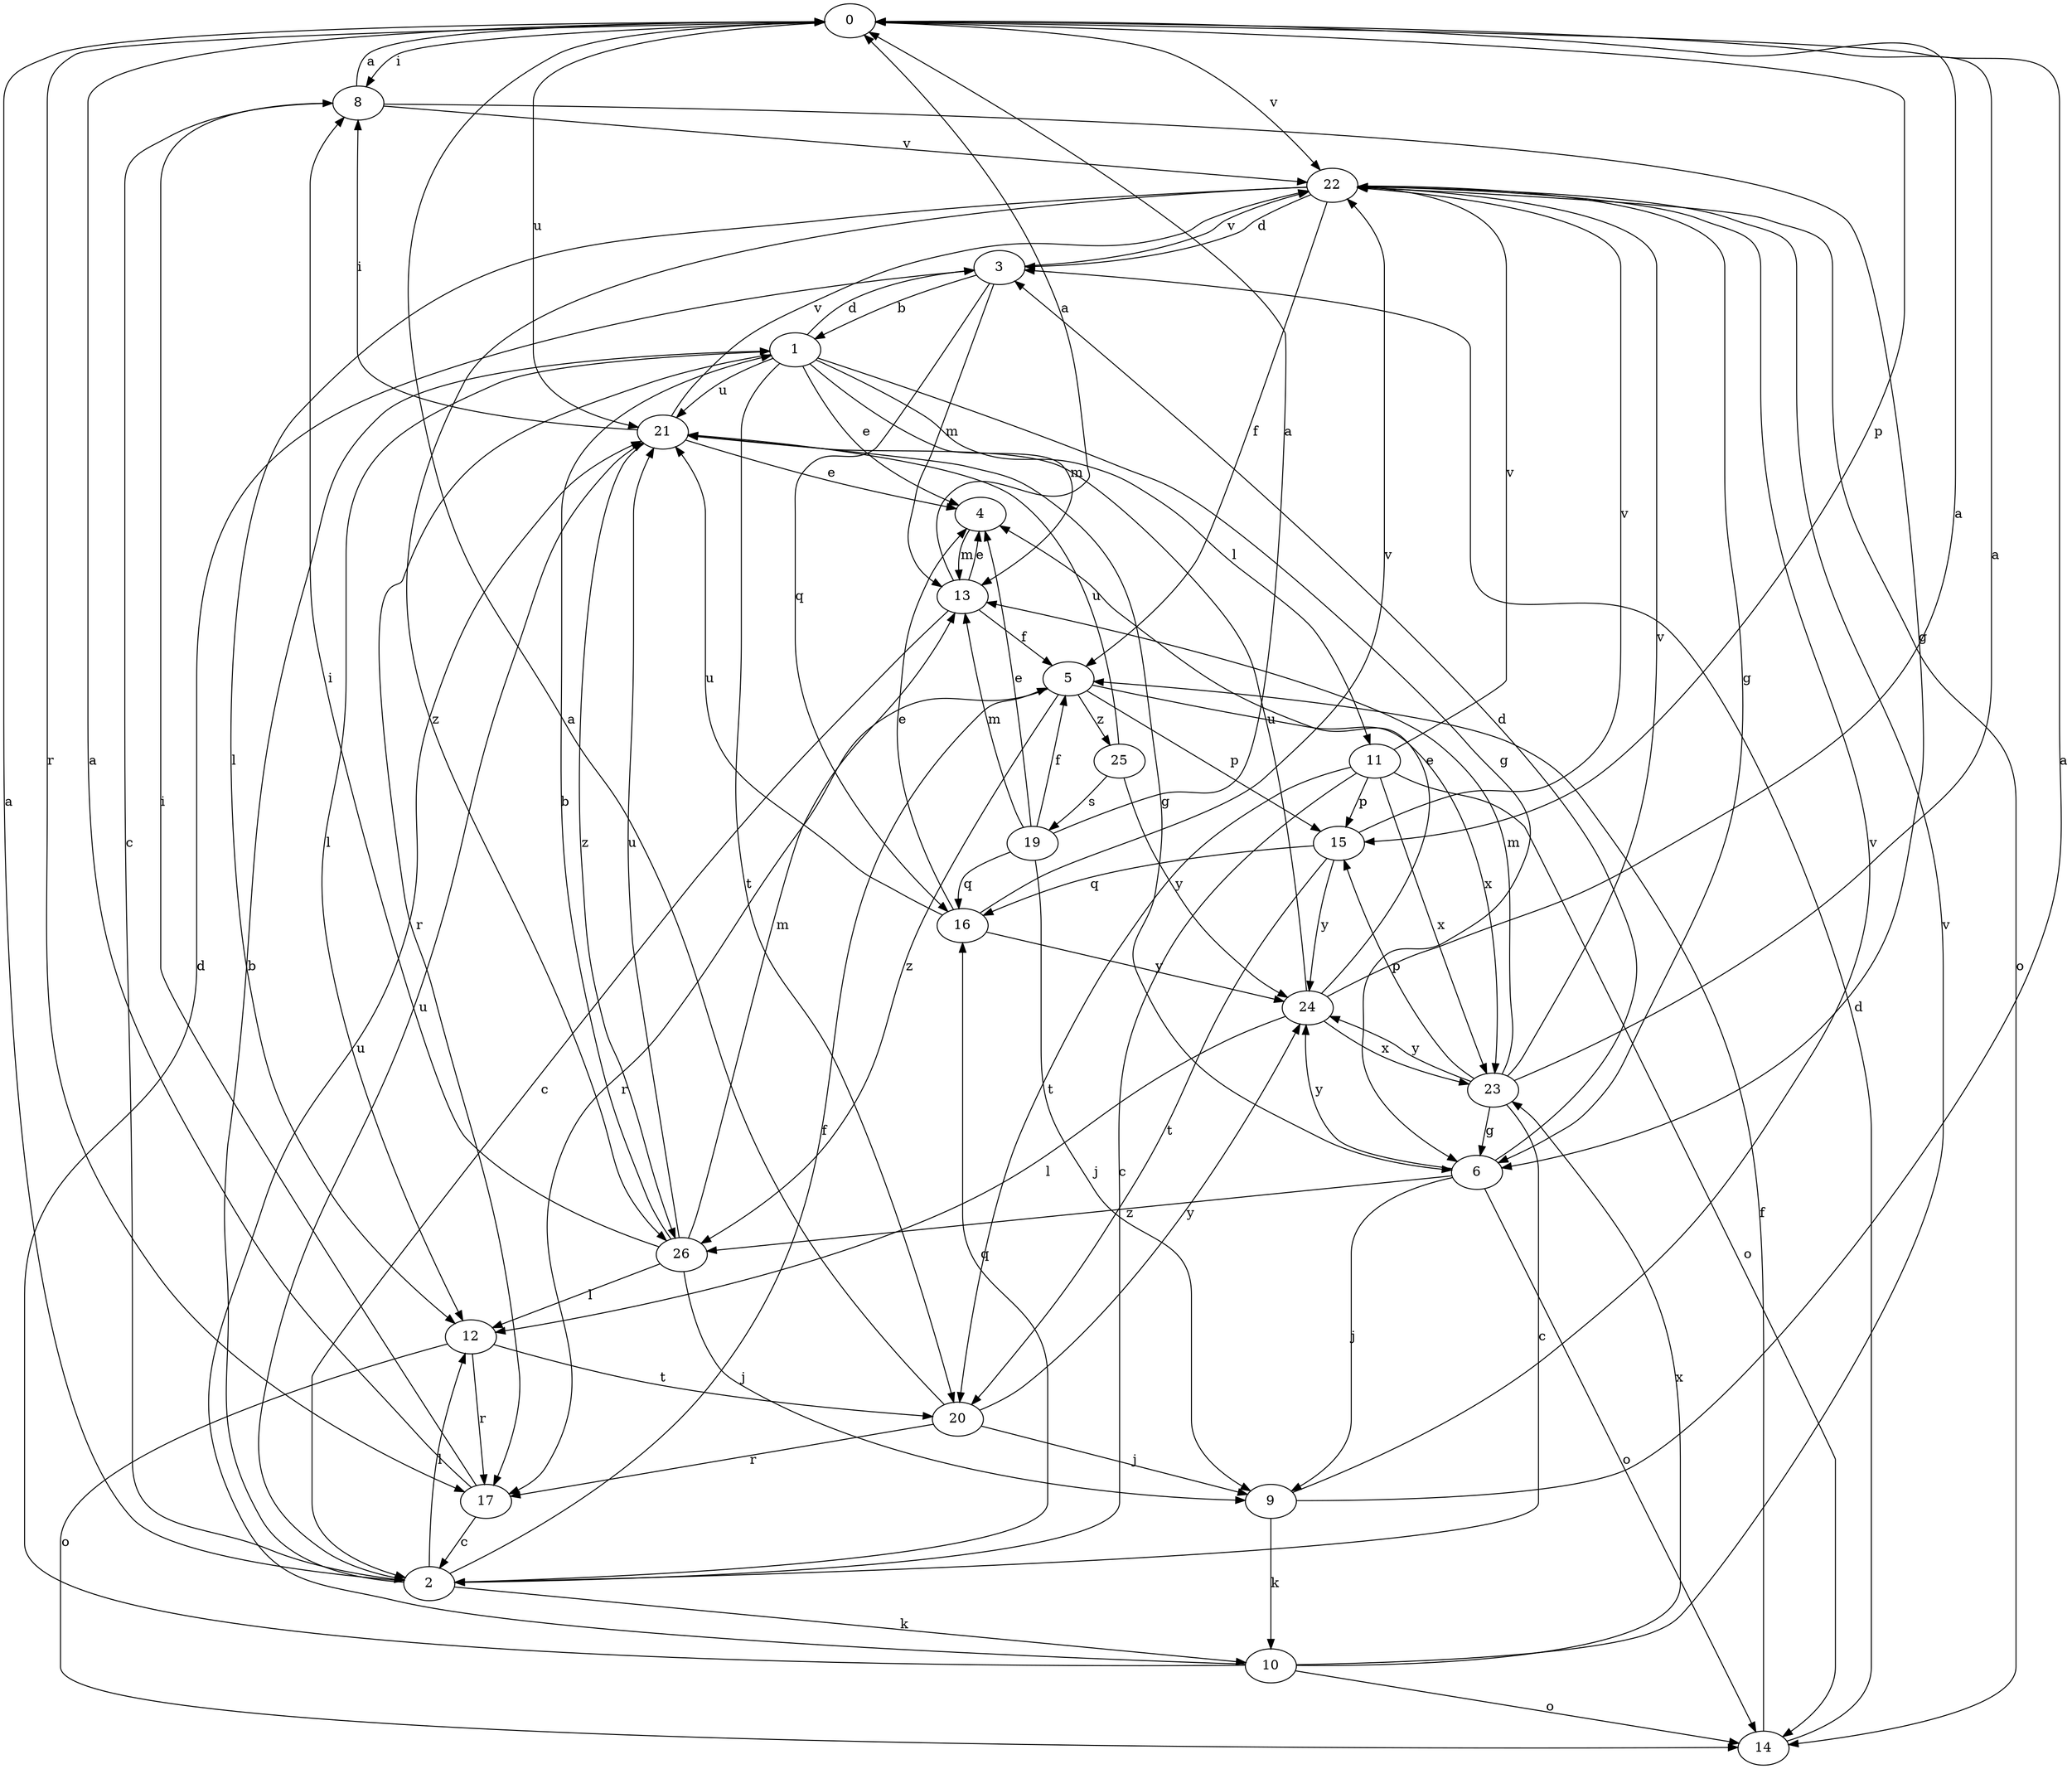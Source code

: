 strict digraph  {
0;
1;
2;
3;
4;
5;
6;
8;
9;
10;
11;
12;
13;
14;
15;
16;
17;
19;
20;
21;
22;
23;
24;
25;
26;
0 -> 8  [label=i];
0 -> 15  [label=p];
0 -> 17  [label=r];
0 -> 21  [label=u];
0 -> 22  [label=v];
1 -> 3  [label=d];
1 -> 4  [label=e];
1 -> 6  [label=g];
1 -> 11  [label=l];
1 -> 12  [label=l];
1 -> 13  [label=m];
1 -> 17  [label=r];
1 -> 20  [label=t];
1 -> 21  [label=u];
2 -> 0  [label=a];
2 -> 1  [label=b];
2 -> 5  [label=f];
2 -> 10  [label=k];
2 -> 12  [label=l];
2 -> 16  [label=q];
2 -> 21  [label=u];
3 -> 1  [label=b];
3 -> 13  [label=m];
3 -> 16  [label=q];
3 -> 22  [label=v];
4 -> 13  [label=m];
5 -> 15  [label=p];
5 -> 17  [label=r];
5 -> 23  [label=x];
5 -> 25  [label=z];
5 -> 26  [label=z];
6 -> 3  [label=d];
6 -> 9  [label=j];
6 -> 14  [label=o];
6 -> 24  [label=y];
6 -> 26  [label=z];
8 -> 0  [label=a];
8 -> 2  [label=c];
8 -> 6  [label=g];
8 -> 22  [label=v];
9 -> 0  [label=a];
9 -> 10  [label=k];
9 -> 22  [label=v];
10 -> 3  [label=d];
10 -> 14  [label=o];
10 -> 21  [label=u];
10 -> 22  [label=v];
10 -> 23  [label=x];
11 -> 2  [label=c];
11 -> 14  [label=o];
11 -> 15  [label=p];
11 -> 20  [label=t];
11 -> 22  [label=v];
11 -> 23  [label=x];
12 -> 14  [label=o];
12 -> 17  [label=r];
12 -> 20  [label=t];
13 -> 0  [label=a];
13 -> 2  [label=c];
13 -> 4  [label=e];
13 -> 5  [label=f];
14 -> 3  [label=d];
14 -> 5  [label=f];
15 -> 16  [label=q];
15 -> 20  [label=t];
15 -> 22  [label=v];
15 -> 24  [label=y];
16 -> 4  [label=e];
16 -> 21  [label=u];
16 -> 22  [label=v];
16 -> 24  [label=y];
17 -> 0  [label=a];
17 -> 2  [label=c];
17 -> 8  [label=i];
19 -> 0  [label=a];
19 -> 4  [label=e];
19 -> 5  [label=f];
19 -> 9  [label=j];
19 -> 13  [label=m];
19 -> 16  [label=q];
20 -> 0  [label=a];
20 -> 9  [label=j];
20 -> 17  [label=r];
20 -> 24  [label=y];
21 -> 4  [label=e];
21 -> 6  [label=g];
21 -> 8  [label=i];
21 -> 22  [label=v];
21 -> 26  [label=z];
22 -> 3  [label=d];
22 -> 5  [label=f];
22 -> 6  [label=g];
22 -> 12  [label=l];
22 -> 14  [label=o];
22 -> 26  [label=z];
23 -> 0  [label=a];
23 -> 2  [label=c];
23 -> 6  [label=g];
23 -> 13  [label=m];
23 -> 15  [label=p];
23 -> 22  [label=v];
23 -> 24  [label=y];
24 -> 0  [label=a];
24 -> 4  [label=e];
24 -> 12  [label=l];
24 -> 21  [label=u];
24 -> 23  [label=x];
25 -> 19  [label=s];
25 -> 21  [label=u];
25 -> 24  [label=y];
26 -> 1  [label=b];
26 -> 8  [label=i];
26 -> 9  [label=j];
26 -> 12  [label=l];
26 -> 13  [label=m];
26 -> 21  [label=u];
}
